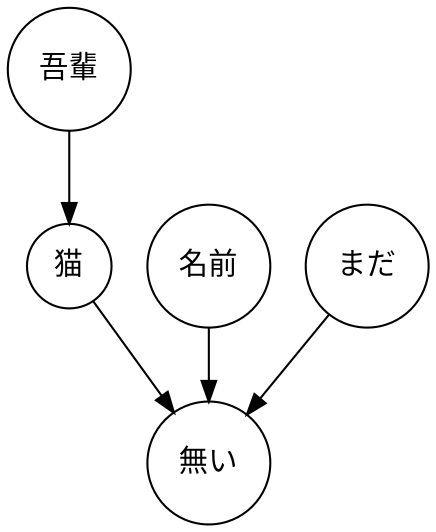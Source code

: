 digraph {
	node [shape=circle]
	"吾輩" [label="吾輩"]
	"猫" [label="猫"]
	"名前" [label="名前"]
	"まだ" [label="まだ"]
	"無い" [label="無い"]
	"吾輩" -> "猫"
	"猫" -> "無い"
	"名前" -> "無い"
	"まだ" -> "無い"
}
